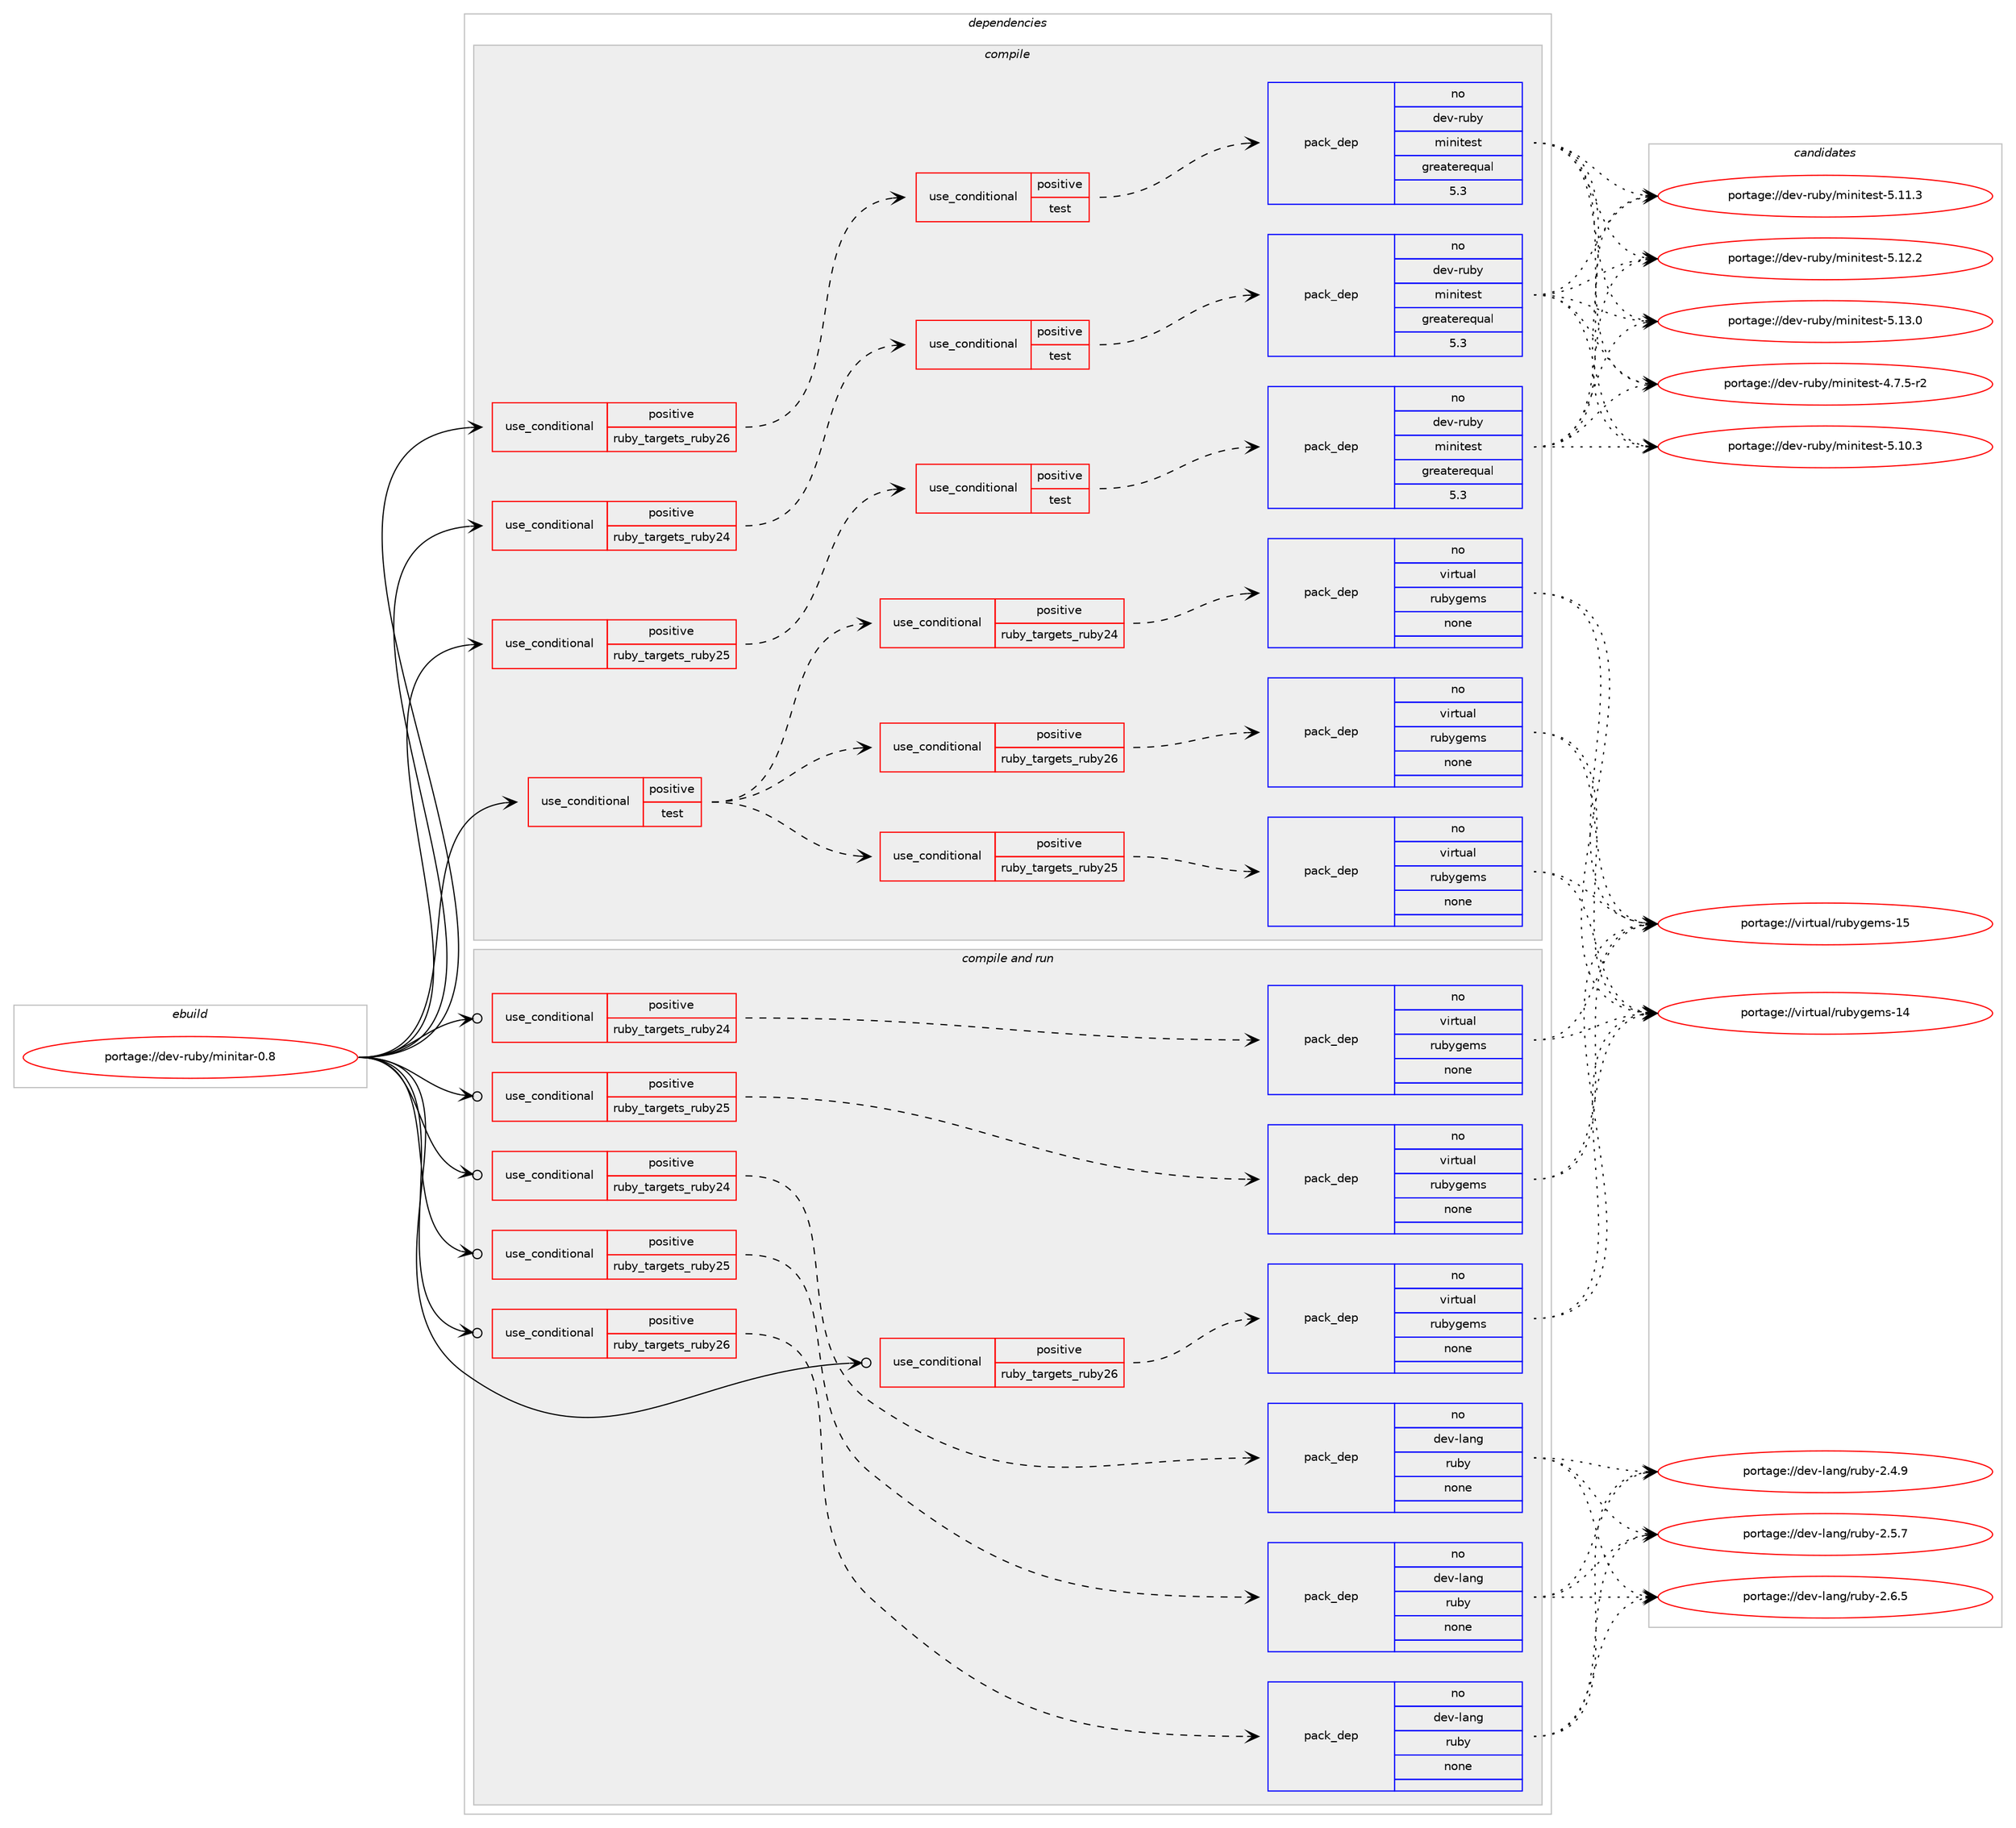 digraph prolog {

# *************
# Graph options
# *************

newrank=true;
concentrate=true;
compound=true;
graph [rankdir=LR,fontname=Helvetica,fontsize=10,ranksep=1.5];#, ranksep=2.5, nodesep=0.2];
edge  [arrowhead=vee];
node  [fontname=Helvetica,fontsize=10];

# **********
# The ebuild
# **********

subgraph cluster_leftcol {
color=gray;
rank=same;
label=<<i>ebuild</i>>;
id [label="portage://dev-ruby/minitar-0.8", color=red, width=4, href="../dev-ruby/minitar-0.8.svg"];
}

# ****************
# The dependencies
# ****************

subgraph cluster_midcol {
color=gray;
label=<<i>dependencies</i>>;
subgraph cluster_compile {
fillcolor="#eeeeee";
style=filled;
label=<<i>compile</i>>;
subgraph cond56301 {
dependency228989 [label=<<TABLE BORDER="0" CELLBORDER="1" CELLSPACING="0" CELLPADDING="4"><TR><TD ROWSPAN="3" CELLPADDING="10">use_conditional</TD></TR><TR><TD>positive</TD></TR><TR><TD>ruby_targets_ruby24</TD></TR></TABLE>>, shape=none, color=red];
subgraph cond56302 {
dependency228990 [label=<<TABLE BORDER="0" CELLBORDER="1" CELLSPACING="0" CELLPADDING="4"><TR><TD ROWSPAN="3" CELLPADDING="10">use_conditional</TD></TR><TR><TD>positive</TD></TR><TR><TD>test</TD></TR></TABLE>>, shape=none, color=red];
subgraph pack169188 {
dependency228991 [label=<<TABLE BORDER="0" CELLBORDER="1" CELLSPACING="0" CELLPADDING="4" WIDTH="220"><TR><TD ROWSPAN="6" CELLPADDING="30">pack_dep</TD></TR><TR><TD WIDTH="110">no</TD></TR><TR><TD>dev-ruby</TD></TR><TR><TD>minitest</TD></TR><TR><TD>greaterequal</TD></TR><TR><TD>5.3</TD></TR></TABLE>>, shape=none, color=blue];
}
dependency228990:e -> dependency228991:w [weight=20,style="dashed",arrowhead="vee"];
}
dependency228989:e -> dependency228990:w [weight=20,style="dashed",arrowhead="vee"];
}
id:e -> dependency228989:w [weight=20,style="solid",arrowhead="vee"];
subgraph cond56303 {
dependency228992 [label=<<TABLE BORDER="0" CELLBORDER="1" CELLSPACING="0" CELLPADDING="4"><TR><TD ROWSPAN="3" CELLPADDING="10">use_conditional</TD></TR><TR><TD>positive</TD></TR><TR><TD>ruby_targets_ruby25</TD></TR></TABLE>>, shape=none, color=red];
subgraph cond56304 {
dependency228993 [label=<<TABLE BORDER="0" CELLBORDER="1" CELLSPACING="0" CELLPADDING="4"><TR><TD ROWSPAN="3" CELLPADDING="10">use_conditional</TD></TR><TR><TD>positive</TD></TR><TR><TD>test</TD></TR></TABLE>>, shape=none, color=red];
subgraph pack169189 {
dependency228994 [label=<<TABLE BORDER="0" CELLBORDER="1" CELLSPACING="0" CELLPADDING="4" WIDTH="220"><TR><TD ROWSPAN="6" CELLPADDING="30">pack_dep</TD></TR><TR><TD WIDTH="110">no</TD></TR><TR><TD>dev-ruby</TD></TR><TR><TD>minitest</TD></TR><TR><TD>greaterequal</TD></TR><TR><TD>5.3</TD></TR></TABLE>>, shape=none, color=blue];
}
dependency228993:e -> dependency228994:w [weight=20,style="dashed",arrowhead="vee"];
}
dependency228992:e -> dependency228993:w [weight=20,style="dashed",arrowhead="vee"];
}
id:e -> dependency228992:w [weight=20,style="solid",arrowhead="vee"];
subgraph cond56305 {
dependency228995 [label=<<TABLE BORDER="0" CELLBORDER="1" CELLSPACING="0" CELLPADDING="4"><TR><TD ROWSPAN="3" CELLPADDING="10">use_conditional</TD></TR><TR><TD>positive</TD></TR><TR><TD>ruby_targets_ruby26</TD></TR></TABLE>>, shape=none, color=red];
subgraph cond56306 {
dependency228996 [label=<<TABLE BORDER="0" CELLBORDER="1" CELLSPACING="0" CELLPADDING="4"><TR><TD ROWSPAN="3" CELLPADDING="10">use_conditional</TD></TR><TR><TD>positive</TD></TR><TR><TD>test</TD></TR></TABLE>>, shape=none, color=red];
subgraph pack169190 {
dependency228997 [label=<<TABLE BORDER="0" CELLBORDER="1" CELLSPACING="0" CELLPADDING="4" WIDTH="220"><TR><TD ROWSPAN="6" CELLPADDING="30">pack_dep</TD></TR><TR><TD WIDTH="110">no</TD></TR><TR><TD>dev-ruby</TD></TR><TR><TD>minitest</TD></TR><TR><TD>greaterequal</TD></TR><TR><TD>5.3</TD></TR></TABLE>>, shape=none, color=blue];
}
dependency228996:e -> dependency228997:w [weight=20,style="dashed",arrowhead="vee"];
}
dependency228995:e -> dependency228996:w [weight=20,style="dashed",arrowhead="vee"];
}
id:e -> dependency228995:w [weight=20,style="solid",arrowhead="vee"];
subgraph cond56307 {
dependency228998 [label=<<TABLE BORDER="0" CELLBORDER="1" CELLSPACING="0" CELLPADDING="4"><TR><TD ROWSPAN="3" CELLPADDING="10">use_conditional</TD></TR><TR><TD>positive</TD></TR><TR><TD>test</TD></TR></TABLE>>, shape=none, color=red];
subgraph cond56308 {
dependency228999 [label=<<TABLE BORDER="0" CELLBORDER="1" CELLSPACING="0" CELLPADDING="4"><TR><TD ROWSPAN="3" CELLPADDING="10">use_conditional</TD></TR><TR><TD>positive</TD></TR><TR><TD>ruby_targets_ruby24</TD></TR></TABLE>>, shape=none, color=red];
subgraph pack169191 {
dependency229000 [label=<<TABLE BORDER="0" CELLBORDER="1" CELLSPACING="0" CELLPADDING="4" WIDTH="220"><TR><TD ROWSPAN="6" CELLPADDING="30">pack_dep</TD></TR><TR><TD WIDTH="110">no</TD></TR><TR><TD>virtual</TD></TR><TR><TD>rubygems</TD></TR><TR><TD>none</TD></TR><TR><TD></TD></TR></TABLE>>, shape=none, color=blue];
}
dependency228999:e -> dependency229000:w [weight=20,style="dashed",arrowhead="vee"];
}
dependency228998:e -> dependency228999:w [weight=20,style="dashed",arrowhead="vee"];
subgraph cond56309 {
dependency229001 [label=<<TABLE BORDER="0" CELLBORDER="1" CELLSPACING="0" CELLPADDING="4"><TR><TD ROWSPAN="3" CELLPADDING="10">use_conditional</TD></TR><TR><TD>positive</TD></TR><TR><TD>ruby_targets_ruby25</TD></TR></TABLE>>, shape=none, color=red];
subgraph pack169192 {
dependency229002 [label=<<TABLE BORDER="0" CELLBORDER="1" CELLSPACING="0" CELLPADDING="4" WIDTH="220"><TR><TD ROWSPAN="6" CELLPADDING="30">pack_dep</TD></TR><TR><TD WIDTH="110">no</TD></TR><TR><TD>virtual</TD></TR><TR><TD>rubygems</TD></TR><TR><TD>none</TD></TR><TR><TD></TD></TR></TABLE>>, shape=none, color=blue];
}
dependency229001:e -> dependency229002:w [weight=20,style="dashed",arrowhead="vee"];
}
dependency228998:e -> dependency229001:w [weight=20,style="dashed",arrowhead="vee"];
subgraph cond56310 {
dependency229003 [label=<<TABLE BORDER="0" CELLBORDER="1" CELLSPACING="0" CELLPADDING="4"><TR><TD ROWSPAN="3" CELLPADDING="10">use_conditional</TD></TR><TR><TD>positive</TD></TR><TR><TD>ruby_targets_ruby26</TD></TR></TABLE>>, shape=none, color=red];
subgraph pack169193 {
dependency229004 [label=<<TABLE BORDER="0" CELLBORDER="1" CELLSPACING="0" CELLPADDING="4" WIDTH="220"><TR><TD ROWSPAN="6" CELLPADDING="30">pack_dep</TD></TR><TR><TD WIDTH="110">no</TD></TR><TR><TD>virtual</TD></TR><TR><TD>rubygems</TD></TR><TR><TD>none</TD></TR><TR><TD></TD></TR></TABLE>>, shape=none, color=blue];
}
dependency229003:e -> dependency229004:w [weight=20,style="dashed",arrowhead="vee"];
}
dependency228998:e -> dependency229003:w [weight=20,style="dashed",arrowhead="vee"];
}
id:e -> dependency228998:w [weight=20,style="solid",arrowhead="vee"];
}
subgraph cluster_compileandrun {
fillcolor="#eeeeee";
style=filled;
label=<<i>compile and run</i>>;
subgraph cond56311 {
dependency229005 [label=<<TABLE BORDER="0" CELLBORDER="1" CELLSPACING="0" CELLPADDING="4"><TR><TD ROWSPAN="3" CELLPADDING="10">use_conditional</TD></TR><TR><TD>positive</TD></TR><TR><TD>ruby_targets_ruby24</TD></TR></TABLE>>, shape=none, color=red];
subgraph pack169194 {
dependency229006 [label=<<TABLE BORDER="0" CELLBORDER="1" CELLSPACING="0" CELLPADDING="4" WIDTH="220"><TR><TD ROWSPAN="6" CELLPADDING="30">pack_dep</TD></TR><TR><TD WIDTH="110">no</TD></TR><TR><TD>dev-lang</TD></TR><TR><TD>ruby</TD></TR><TR><TD>none</TD></TR><TR><TD></TD></TR></TABLE>>, shape=none, color=blue];
}
dependency229005:e -> dependency229006:w [weight=20,style="dashed",arrowhead="vee"];
}
id:e -> dependency229005:w [weight=20,style="solid",arrowhead="odotvee"];
subgraph cond56312 {
dependency229007 [label=<<TABLE BORDER="0" CELLBORDER="1" CELLSPACING="0" CELLPADDING="4"><TR><TD ROWSPAN="3" CELLPADDING="10">use_conditional</TD></TR><TR><TD>positive</TD></TR><TR><TD>ruby_targets_ruby24</TD></TR></TABLE>>, shape=none, color=red];
subgraph pack169195 {
dependency229008 [label=<<TABLE BORDER="0" CELLBORDER="1" CELLSPACING="0" CELLPADDING="4" WIDTH="220"><TR><TD ROWSPAN="6" CELLPADDING="30">pack_dep</TD></TR><TR><TD WIDTH="110">no</TD></TR><TR><TD>virtual</TD></TR><TR><TD>rubygems</TD></TR><TR><TD>none</TD></TR><TR><TD></TD></TR></TABLE>>, shape=none, color=blue];
}
dependency229007:e -> dependency229008:w [weight=20,style="dashed",arrowhead="vee"];
}
id:e -> dependency229007:w [weight=20,style="solid",arrowhead="odotvee"];
subgraph cond56313 {
dependency229009 [label=<<TABLE BORDER="0" CELLBORDER="1" CELLSPACING="0" CELLPADDING="4"><TR><TD ROWSPAN="3" CELLPADDING="10">use_conditional</TD></TR><TR><TD>positive</TD></TR><TR><TD>ruby_targets_ruby25</TD></TR></TABLE>>, shape=none, color=red];
subgraph pack169196 {
dependency229010 [label=<<TABLE BORDER="0" CELLBORDER="1" CELLSPACING="0" CELLPADDING="4" WIDTH="220"><TR><TD ROWSPAN="6" CELLPADDING="30">pack_dep</TD></TR><TR><TD WIDTH="110">no</TD></TR><TR><TD>dev-lang</TD></TR><TR><TD>ruby</TD></TR><TR><TD>none</TD></TR><TR><TD></TD></TR></TABLE>>, shape=none, color=blue];
}
dependency229009:e -> dependency229010:w [weight=20,style="dashed",arrowhead="vee"];
}
id:e -> dependency229009:w [weight=20,style="solid",arrowhead="odotvee"];
subgraph cond56314 {
dependency229011 [label=<<TABLE BORDER="0" CELLBORDER="1" CELLSPACING="0" CELLPADDING="4"><TR><TD ROWSPAN="3" CELLPADDING="10">use_conditional</TD></TR><TR><TD>positive</TD></TR><TR><TD>ruby_targets_ruby25</TD></TR></TABLE>>, shape=none, color=red];
subgraph pack169197 {
dependency229012 [label=<<TABLE BORDER="0" CELLBORDER="1" CELLSPACING="0" CELLPADDING="4" WIDTH="220"><TR><TD ROWSPAN="6" CELLPADDING="30">pack_dep</TD></TR><TR><TD WIDTH="110">no</TD></TR><TR><TD>virtual</TD></TR><TR><TD>rubygems</TD></TR><TR><TD>none</TD></TR><TR><TD></TD></TR></TABLE>>, shape=none, color=blue];
}
dependency229011:e -> dependency229012:w [weight=20,style="dashed",arrowhead="vee"];
}
id:e -> dependency229011:w [weight=20,style="solid",arrowhead="odotvee"];
subgraph cond56315 {
dependency229013 [label=<<TABLE BORDER="0" CELLBORDER="1" CELLSPACING="0" CELLPADDING="4"><TR><TD ROWSPAN="3" CELLPADDING="10">use_conditional</TD></TR><TR><TD>positive</TD></TR><TR><TD>ruby_targets_ruby26</TD></TR></TABLE>>, shape=none, color=red];
subgraph pack169198 {
dependency229014 [label=<<TABLE BORDER="0" CELLBORDER="1" CELLSPACING="0" CELLPADDING="4" WIDTH="220"><TR><TD ROWSPAN="6" CELLPADDING="30">pack_dep</TD></TR><TR><TD WIDTH="110">no</TD></TR><TR><TD>dev-lang</TD></TR><TR><TD>ruby</TD></TR><TR><TD>none</TD></TR><TR><TD></TD></TR></TABLE>>, shape=none, color=blue];
}
dependency229013:e -> dependency229014:w [weight=20,style="dashed",arrowhead="vee"];
}
id:e -> dependency229013:w [weight=20,style="solid",arrowhead="odotvee"];
subgraph cond56316 {
dependency229015 [label=<<TABLE BORDER="0" CELLBORDER="1" CELLSPACING="0" CELLPADDING="4"><TR><TD ROWSPAN="3" CELLPADDING="10">use_conditional</TD></TR><TR><TD>positive</TD></TR><TR><TD>ruby_targets_ruby26</TD></TR></TABLE>>, shape=none, color=red];
subgraph pack169199 {
dependency229016 [label=<<TABLE BORDER="0" CELLBORDER="1" CELLSPACING="0" CELLPADDING="4" WIDTH="220"><TR><TD ROWSPAN="6" CELLPADDING="30">pack_dep</TD></TR><TR><TD WIDTH="110">no</TD></TR><TR><TD>virtual</TD></TR><TR><TD>rubygems</TD></TR><TR><TD>none</TD></TR><TR><TD></TD></TR></TABLE>>, shape=none, color=blue];
}
dependency229015:e -> dependency229016:w [weight=20,style="dashed",arrowhead="vee"];
}
id:e -> dependency229015:w [weight=20,style="solid",arrowhead="odotvee"];
}
subgraph cluster_run {
fillcolor="#eeeeee";
style=filled;
label=<<i>run</i>>;
}
}

# **************
# The candidates
# **************

subgraph cluster_choices {
rank=same;
color=gray;
label=<<i>candidates</i>>;

subgraph choice169188 {
color=black;
nodesep=1;
choiceportage1001011184511411798121471091051101051161011151164552465546534511450 [label="portage://dev-ruby/minitest-4.7.5-r2", color=red, width=4,href="../dev-ruby/minitest-4.7.5-r2.svg"];
choiceportage10010111845114117981214710910511010511610111511645534649484651 [label="portage://dev-ruby/minitest-5.10.3", color=red, width=4,href="../dev-ruby/minitest-5.10.3.svg"];
choiceportage10010111845114117981214710910511010511610111511645534649494651 [label="portage://dev-ruby/minitest-5.11.3", color=red, width=4,href="../dev-ruby/minitest-5.11.3.svg"];
choiceportage10010111845114117981214710910511010511610111511645534649504650 [label="portage://dev-ruby/minitest-5.12.2", color=red, width=4,href="../dev-ruby/minitest-5.12.2.svg"];
choiceportage10010111845114117981214710910511010511610111511645534649514648 [label="portage://dev-ruby/minitest-5.13.0", color=red, width=4,href="../dev-ruby/minitest-5.13.0.svg"];
dependency228991:e -> choiceportage1001011184511411798121471091051101051161011151164552465546534511450:w [style=dotted,weight="100"];
dependency228991:e -> choiceportage10010111845114117981214710910511010511610111511645534649484651:w [style=dotted,weight="100"];
dependency228991:e -> choiceportage10010111845114117981214710910511010511610111511645534649494651:w [style=dotted,weight="100"];
dependency228991:e -> choiceportage10010111845114117981214710910511010511610111511645534649504650:w [style=dotted,weight="100"];
dependency228991:e -> choiceportage10010111845114117981214710910511010511610111511645534649514648:w [style=dotted,weight="100"];
}
subgraph choice169189 {
color=black;
nodesep=1;
choiceportage1001011184511411798121471091051101051161011151164552465546534511450 [label="portage://dev-ruby/minitest-4.7.5-r2", color=red, width=4,href="../dev-ruby/minitest-4.7.5-r2.svg"];
choiceportage10010111845114117981214710910511010511610111511645534649484651 [label="portage://dev-ruby/minitest-5.10.3", color=red, width=4,href="../dev-ruby/minitest-5.10.3.svg"];
choiceportage10010111845114117981214710910511010511610111511645534649494651 [label="portage://dev-ruby/minitest-5.11.3", color=red, width=4,href="../dev-ruby/minitest-5.11.3.svg"];
choiceportage10010111845114117981214710910511010511610111511645534649504650 [label="portage://dev-ruby/minitest-5.12.2", color=red, width=4,href="../dev-ruby/minitest-5.12.2.svg"];
choiceportage10010111845114117981214710910511010511610111511645534649514648 [label="portage://dev-ruby/minitest-5.13.0", color=red, width=4,href="../dev-ruby/minitest-5.13.0.svg"];
dependency228994:e -> choiceportage1001011184511411798121471091051101051161011151164552465546534511450:w [style=dotted,weight="100"];
dependency228994:e -> choiceportage10010111845114117981214710910511010511610111511645534649484651:w [style=dotted,weight="100"];
dependency228994:e -> choiceportage10010111845114117981214710910511010511610111511645534649494651:w [style=dotted,weight="100"];
dependency228994:e -> choiceportage10010111845114117981214710910511010511610111511645534649504650:w [style=dotted,weight="100"];
dependency228994:e -> choiceportage10010111845114117981214710910511010511610111511645534649514648:w [style=dotted,weight="100"];
}
subgraph choice169190 {
color=black;
nodesep=1;
choiceportage1001011184511411798121471091051101051161011151164552465546534511450 [label="portage://dev-ruby/minitest-4.7.5-r2", color=red, width=4,href="../dev-ruby/minitest-4.7.5-r2.svg"];
choiceportage10010111845114117981214710910511010511610111511645534649484651 [label="portage://dev-ruby/minitest-5.10.3", color=red, width=4,href="../dev-ruby/minitest-5.10.3.svg"];
choiceportage10010111845114117981214710910511010511610111511645534649494651 [label="portage://dev-ruby/minitest-5.11.3", color=red, width=4,href="../dev-ruby/minitest-5.11.3.svg"];
choiceportage10010111845114117981214710910511010511610111511645534649504650 [label="portage://dev-ruby/minitest-5.12.2", color=red, width=4,href="../dev-ruby/minitest-5.12.2.svg"];
choiceportage10010111845114117981214710910511010511610111511645534649514648 [label="portage://dev-ruby/minitest-5.13.0", color=red, width=4,href="../dev-ruby/minitest-5.13.0.svg"];
dependency228997:e -> choiceportage1001011184511411798121471091051101051161011151164552465546534511450:w [style=dotted,weight="100"];
dependency228997:e -> choiceportage10010111845114117981214710910511010511610111511645534649484651:w [style=dotted,weight="100"];
dependency228997:e -> choiceportage10010111845114117981214710910511010511610111511645534649494651:w [style=dotted,weight="100"];
dependency228997:e -> choiceportage10010111845114117981214710910511010511610111511645534649504650:w [style=dotted,weight="100"];
dependency228997:e -> choiceportage10010111845114117981214710910511010511610111511645534649514648:w [style=dotted,weight="100"];
}
subgraph choice169191 {
color=black;
nodesep=1;
choiceportage118105114116117971084711411798121103101109115454952 [label="portage://virtual/rubygems-14", color=red, width=4,href="../virtual/rubygems-14.svg"];
choiceportage118105114116117971084711411798121103101109115454953 [label="portage://virtual/rubygems-15", color=red, width=4,href="../virtual/rubygems-15.svg"];
dependency229000:e -> choiceportage118105114116117971084711411798121103101109115454952:w [style=dotted,weight="100"];
dependency229000:e -> choiceportage118105114116117971084711411798121103101109115454953:w [style=dotted,weight="100"];
}
subgraph choice169192 {
color=black;
nodesep=1;
choiceportage118105114116117971084711411798121103101109115454952 [label="portage://virtual/rubygems-14", color=red, width=4,href="../virtual/rubygems-14.svg"];
choiceportage118105114116117971084711411798121103101109115454953 [label="portage://virtual/rubygems-15", color=red, width=4,href="../virtual/rubygems-15.svg"];
dependency229002:e -> choiceportage118105114116117971084711411798121103101109115454952:w [style=dotted,weight="100"];
dependency229002:e -> choiceportage118105114116117971084711411798121103101109115454953:w [style=dotted,weight="100"];
}
subgraph choice169193 {
color=black;
nodesep=1;
choiceportage118105114116117971084711411798121103101109115454952 [label="portage://virtual/rubygems-14", color=red, width=4,href="../virtual/rubygems-14.svg"];
choiceportage118105114116117971084711411798121103101109115454953 [label="portage://virtual/rubygems-15", color=red, width=4,href="../virtual/rubygems-15.svg"];
dependency229004:e -> choiceportage118105114116117971084711411798121103101109115454952:w [style=dotted,weight="100"];
dependency229004:e -> choiceportage118105114116117971084711411798121103101109115454953:w [style=dotted,weight="100"];
}
subgraph choice169194 {
color=black;
nodesep=1;
choiceportage10010111845108971101034711411798121455046524657 [label="portage://dev-lang/ruby-2.4.9", color=red, width=4,href="../dev-lang/ruby-2.4.9.svg"];
choiceportage10010111845108971101034711411798121455046534655 [label="portage://dev-lang/ruby-2.5.7", color=red, width=4,href="../dev-lang/ruby-2.5.7.svg"];
choiceportage10010111845108971101034711411798121455046544653 [label="portage://dev-lang/ruby-2.6.5", color=red, width=4,href="../dev-lang/ruby-2.6.5.svg"];
dependency229006:e -> choiceportage10010111845108971101034711411798121455046524657:w [style=dotted,weight="100"];
dependency229006:e -> choiceportage10010111845108971101034711411798121455046534655:w [style=dotted,weight="100"];
dependency229006:e -> choiceportage10010111845108971101034711411798121455046544653:w [style=dotted,weight="100"];
}
subgraph choice169195 {
color=black;
nodesep=1;
choiceportage118105114116117971084711411798121103101109115454952 [label="portage://virtual/rubygems-14", color=red, width=4,href="../virtual/rubygems-14.svg"];
choiceportage118105114116117971084711411798121103101109115454953 [label="portage://virtual/rubygems-15", color=red, width=4,href="../virtual/rubygems-15.svg"];
dependency229008:e -> choiceportage118105114116117971084711411798121103101109115454952:w [style=dotted,weight="100"];
dependency229008:e -> choiceportage118105114116117971084711411798121103101109115454953:w [style=dotted,weight="100"];
}
subgraph choice169196 {
color=black;
nodesep=1;
choiceportage10010111845108971101034711411798121455046524657 [label="portage://dev-lang/ruby-2.4.9", color=red, width=4,href="../dev-lang/ruby-2.4.9.svg"];
choiceportage10010111845108971101034711411798121455046534655 [label="portage://dev-lang/ruby-2.5.7", color=red, width=4,href="../dev-lang/ruby-2.5.7.svg"];
choiceportage10010111845108971101034711411798121455046544653 [label="portage://dev-lang/ruby-2.6.5", color=red, width=4,href="../dev-lang/ruby-2.6.5.svg"];
dependency229010:e -> choiceportage10010111845108971101034711411798121455046524657:w [style=dotted,weight="100"];
dependency229010:e -> choiceportage10010111845108971101034711411798121455046534655:w [style=dotted,weight="100"];
dependency229010:e -> choiceportage10010111845108971101034711411798121455046544653:w [style=dotted,weight="100"];
}
subgraph choice169197 {
color=black;
nodesep=1;
choiceportage118105114116117971084711411798121103101109115454952 [label="portage://virtual/rubygems-14", color=red, width=4,href="../virtual/rubygems-14.svg"];
choiceportage118105114116117971084711411798121103101109115454953 [label="portage://virtual/rubygems-15", color=red, width=4,href="../virtual/rubygems-15.svg"];
dependency229012:e -> choiceportage118105114116117971084711411798121103101109115454952:w [style=dotted,weight="100"];
dependency229012:e -> choiceportage118105114116117971084711411798121103101109115454953:w [style=dotted,weight="100"];
}
subgraph choice169198 {
color=black;
nodesep=1;
choiceportage10010111845108971101034711411798121455046524657 [label="portage://dev-lang/ruby-2.4.9", color=red, width=4,href="../dev-lang/ruby-2.4.9.svg"];
choiceportage10010111845108971101034711411798121455046534655 [label="portage://dev-lang/ruby-2.5.7", color=red, width=4,href="../dev-lang/ruby-2.5.7.svg"];
choiceportage10010111845108971101034711411798121455046544653 [label="portage://dev-lang/ruby-2.6.5", color=red, width=4,href="../dev-lang/ruby-2.6.5.svg"];
dependency229014:e -> choiceportage10010111845108971101034711411798121455046524657:w [style=dotted,weight="100"];
dependency229014:e -> choiceportage10010111845108971101034711411798121455046534655:w [style=dotted,weight="100"];
dependency229014:e -> choiceportage10010111845108971101034711411798121455046544653:w [style=dotted,weight="100"];
}
subgraph choice169199 {
color=black;
nodesep=1;
choiceportage118105114116117971084711411798121103101109115454952 [label="portage://virtual/rubygems-14", color=red, width=4,href="../virtual/rubygems-14.svg"];
choiceportage118105114116117971084711411798121103101109115454953 [label="portage://virtual/rubygems-15", color=red, width=4,href="../virtual/rubygems-15.svg"];
dependency229016:e -> choiceportage118105114116117971084711411798121103101109115454952:w [style=dotted,weight="100"];
dependency229016:e -> choiceportage118105114116117971084711411798121103101109115454953:w [style=dotted,weight="100"];
}
}

}
